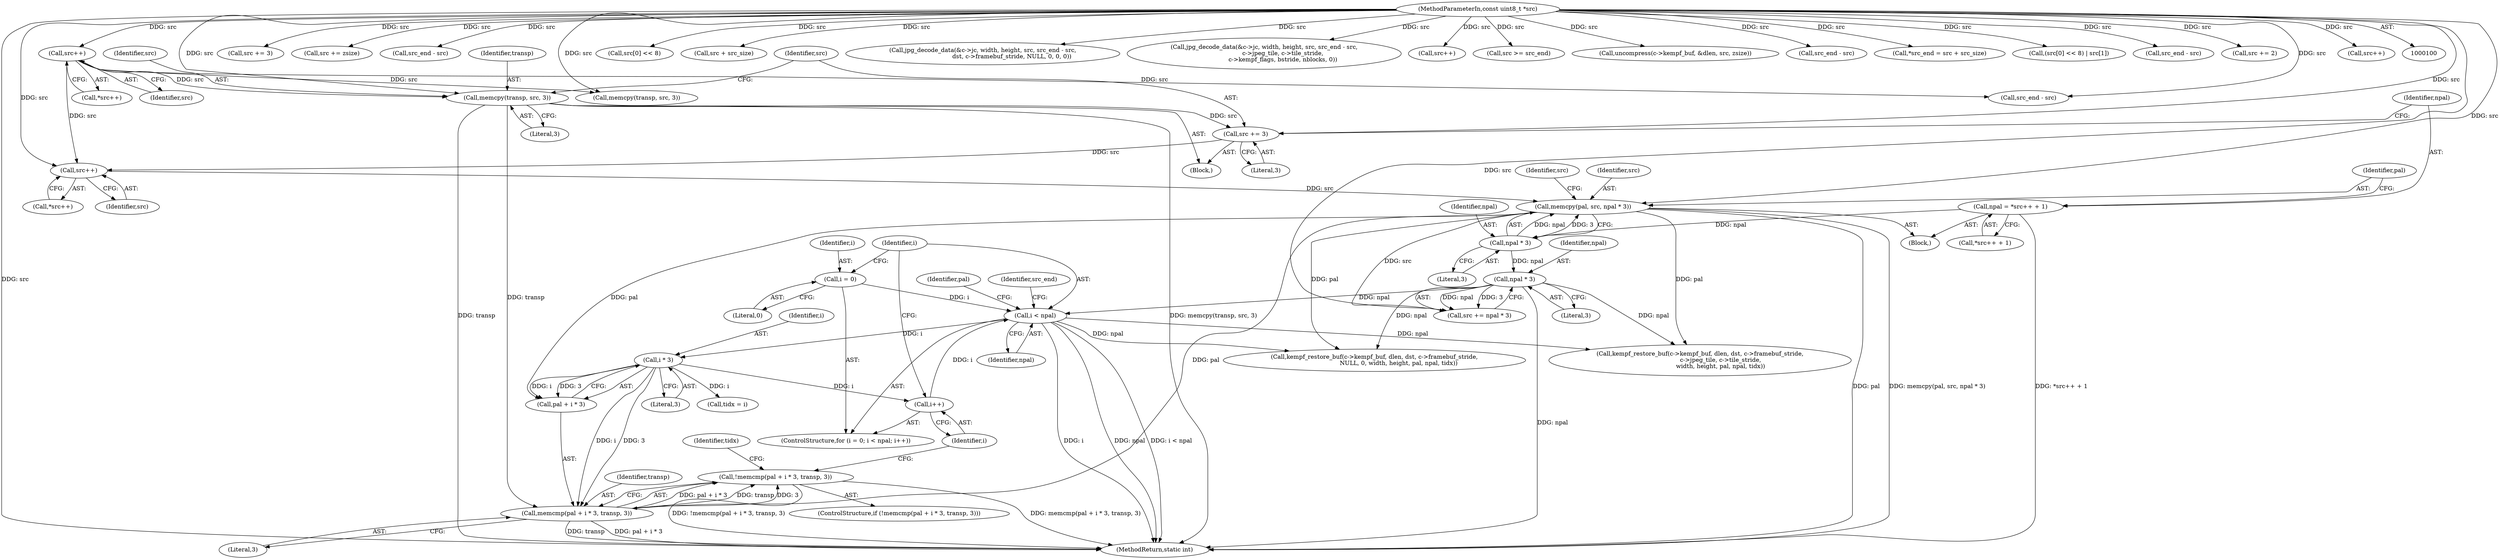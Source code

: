 digraph "0_FFmpeg_2960576378d17d71cc8dccc926352ce568b5eec1@API" {
"1000336" [label="(Call,!memcmp(pal + i * 3, transp, 3))"];
"1000337" [label="(Call,memcmp(pal + i * 3, transp, 3))"];
"1000309" [label="(Call,memcpy(pal, src, npal * 3))"];
"1000306" [label="(Call,src++)"];
"1000299" [label="(Call,src += 3)"];
"1000295" [label="(Call,memcpy(transp, src, 3))"];
"1000210" [label="(Call,src++)"];
"1000104" [label="(MethodParameterIn,const uint8_t *src)"];
"1000312" [label="(Call,npal * 3)"];
"1000302" [label="(Call,npal = *src++ + 1)"];
"1000340" [label="(Call,i * 3)"];
"1000329" [label="(Call,i < npal)"];
"1000332" [label="(Call,i++)"];
"1000326" [label="(Call,i = 0)"];
"1000317" [label="(Call,npal * 3)"];
"1000335" [label="(ControlStructure,if (!memcmp(pal + i * 3, transp, 3)))"];
"1000227" [label="(Call,src += 3)"];
"1000311" [label="(Identifier,src)"];
"1000296" [label="(Identifier,transp)"];
"1000210" [label="(Call,src++)"];
"1000104" [label="(MethodParameterIn,const uint8_t *src)"];
"1000398" [label="(Call,src += zsize)"];
"1000302" [label="(Call,npal = *src++ + 1)"];
"1000343" [label="(Identifier,transp)"];
"1000538" [label="(Call,src_end - src)"];
"1000297" [label="(Identifier,src)"];
"1000315" [label="(Call,src += npal * 3)"];
"1000328" [label="(Literal,0)"];
"1000342" [label="(Literal,3)"];
"1000223" [label="(Call,memcpy(transp, src, 3))"];
"1000336" [label="(Call,!memcmp(pal + i * 3, transp, 3))"];
"1000361" [label="(Call,src[0] << 8)"];
"1000314" [label="(Literal,3)"];
"1000316" [label="(Identifier,src)"];
"1000306" [label="(Call,src++)"];
"1000337" [label="(Call,memcmp(pal + i * 3, transp, 3))"];
"1000303" [label="(Identifier,npal)"];
"1000123" [label="(Call,src + src_size)"];
"1000279" [label="(Call,src_end - src)"];
"1000300" [label="(Identifier,src)"];
"1000553" [label="(Call,kempf_restore_buf(c->kempf_buf, dlen, dst, c->framebuf_stride,\n                      c->jpeg_tile, c->tile_stride,\n                      width, height, pal, npal, tidx))"];
"1000271" [label="(Call,jpg_decode_data(&c->jc, width, height, src, src_end - src,\n                               dst, c->framebuf_stride, NULL, 0, 0, 0))"];
"1000304" [label="(Call,*src++ + 1)"];
"1000310" [label="(Identifier,pal)"];
"1000339" [label="(Identifier,pal)"];
"1000353" [label="(Identifier,src_end)"];
"1000347" [label="(Identifier,tidx)"];
"1000298" [label="(Literal,3)"];
"1000346" [label="(Call,tidx = i)"];
"1000317" [label="(Call,npal * 3)"];
"1000106" [label="(Block,)"];
"1000312" [label="(Call,npal * 3)"];
"1000209" [label="(Call,*src++)"];
"1000330" [label="(Identifier,i)"];
"1000530" [label="(Call,jpg_decode_data(&c->jc, width, height, src, src_end - src,\n                    c->jpeg_tile, c->tile_stride,\n                    c->kempf_flags, bstride, nblocks, 0))"];
"1000319" [label="(Literal,3)"];
"1000295" [label="(Call,memcpy(transp, src, 3))"];
"1000333" [label="(Identifier,i)"];
"1000428" [label="(Call,src++)"];
"1000477" [label="(Call,src >= src_end)"];
"1000340" [label="(Call,i * 3)"];
"1000344" [label="(Literal,3)"];
"1000309" [label="(Call,memcpy(pal, src, npal * 3))"];
"1000211" [label="(Identifier,src)"];
"1000299" [label="(Call,src += 3)"];
"1000386" [label="(Call,uncompress(c->kempf_buf, &dlen, src, zsize))"];
"1000325" [label="(ControlStructure,for (i = 0; i < npal; i++))"];
"1000318" [label="(Identifier,npal)"];
"1000374" [label="(Call,src_end - src)"];
"1000301" [label="(Literal,3)"];
"1000307" [label="(Identifier,src)"];
"1000341" [label="(Identifier,i)"];
"1000121" [label="(Call,*src_end = src + src_size)"];
"1000332" [label="(Call,i++)"];
"1000360" [label="(Call,(src[0] << 8) | src[1])"];
"1000338" [label="(Call,pal + i * 3)"];
"1000352" [label="(Call,src_end - src)"];
"1000369" [label="(Call,src += 2)"];
"1000294" [label="(Block,)"];
"1000575" [label="(MethodReturn,static int)"];
"1000313" [label="(Identifier,npal)"];
"1000329" [label="(Call,i < npal)"];
"1000406" [label="(Call,kempf_restore_buf(c->kempf_buf, dlen, dst, c->framebuf_stride,\n                          NULL, 0, width, height, pal, npal, tidx))"];
"1000331" [label="(Identifier,npal)"];
"1000305" [label="(Call,*src++)"];
"1000327" [label="(Identifier,i)"];
"1000326" [label="(Call,i = 0)"];
"1000485" [label="(Call,src++)"];
"1000336" -> "1000335"  [label="AST: "];
"1000336" -> "1000337"  [label="CFG: "];
"1000337" -> "1000336"  [label="AST: "];
"1000347" -> "1000336"  [label="CFG: "];
"1000333" -> "1000336"  [label="CFG: "];
"1000336" -> "1000575"  [label="DDG: !memcmp(pal + i * 3, transp, 3)"];
"1000336" -> "1000575"  [label="DDG: memcmp(pal + i * 3, transp, 3)"];
"1000337" -> "1000336"  [label="DDG: pal + i * 3"];
"1000337" -> "1000336"  [label="DDG: transp"];
"1000337" -> "1000336"  [label="DDG: 3"];
"1000337" -> "1000344"  [label="CFG: "];
"1000338" -> "1000337"  [label="AST: "];
"1000343" -> "1000337"  [label="AST: "];
"1000344" -> "1000337"  [label="AST: "];
"1000337" -> "1000575"  [label="DDG: transp"];
"1000337" -> "1000575"  [label="DDG: pal + i * 3"];
"1000309" -> "1000337"  [label="DDG: pal"];
"1000340" -> "1000337"  [label="DDG: i"];
"1000340" -> "1000337"  [label="DDG: 3"];
"1000295" -> "1000337"  [label="DDG: transp"];
"1000309" -> "1000106"  [label="AST: "];
"1000309" -> "1000312"  [label="CFG: "];
"1000310" -> "1000309"  [label="AST: "];
"1000311" -> "1000309"  [label="AST: "];
"1000312" -> "1000309"  [label="AST: "];
"1000316" -> "1000309"  [label="CFG: "];
"1000309" -> "1000575"  [label="DDG: pal"];
"1000309" -> "1000575"  [label="DDG: memcpy(pal, src, npal * 3)"];
"1000306" -> "1000309"  [label="DDG: src"];
"1000104" -> "1000309"  [label="DDG: src"];
"1000312" -> "1000309"  [label="DDG: npal"];
"1000312" -> "1000309"  [label="DDG: 3"];
"1000309" -> "1000315"  [label="DDG: src"];
"1000309" -> "1000338"  [label="DDG: pal"];
"1000309" -> "1000406"  [label="DDG: pal"];
"1000309" -> "1000553"  [label="DDG: pal"];
"1000306" -> "1000305"  [label="AST: "];
"1000306" -> "1000307"  [label="CFG: "];
"1000307" -> "1000306"  [label="AST: "];
"1000305" -> "1000306"  [label="CFG: "];
"1000299" -> "1000306"  [label="DDG: src"];
"1000210" -> "1000306"  [label="DDG: src"];
"1000104" -> "1000306"  [label="DDG: src"];
"1000299" -> "1000294"  [label="AST: "];
"1000299" -> "1000301"  [label="CFG: "];
"1000300" -> "1000299"  [label="AST: "];
"1000301" -> "1000299"  [label="AST: "];
"1000303" -> "1000299"  [label="CFG: "];
"1000295" -> "1000299"  [label="DDG: src"];
"1000104" -> "1000299"  [label="DDG: src"];
"1000295" -> "1000294"  [label="AST: "];
"1000295" -> "1000298"  [label="CFG: "];
"1000296" -> "1000295"  [label="AST: "];
"1000297" -> "1000295"  [label="AST: "];
"1000298" -> "1000295"  [label="AST: "];
"1000300" -> "1000295"  [label="CFG: "];
"1000295" -> "1000575"  [label="DDG: transp"];
"1000295" -> "1000575"  [label="DDG: memcpy(transp, src, 3)"];
"1000210" -> "1000295"  [label="DDG: src"];
"1000104" -> "1000295"  [label="DDG: src"];
"1000210" -> "1000209"  [label="AST: "];
"1000210" -> "1000211"  [label="CFG: "];
"1000211" -> "1000210"  [label="AST: "];
"1000209" -> "1000210"  [label="CFG: "];
"1000104" -> "1000210"  [label="DDG: src"];
"1000210" -> "1000223"  [label="DDG: src"];
"1000210" -> "1000279"  [label="DDG: src"];
"1000104" -> "1000100"  [label="AST: "];
"1000104" -> "1000575"  [label="DDG: src"];
"1000104" -> "1000121"  [label="DDG: src"];
"1000104" -> "1000123"  [label="DDG: src"];
"1000104" -> "1000223"  [label="DDG: src"];
"1000104" -> "1000227"  [label="DDG: src"];
"1000104" -> "1000271"  [label="DDG: src"];
"1000104" -> "1000279"  [label="DDG: src"];
"1000104" -> "1000315"  [label="DDG: src"];
"1000104" -> "1000352"  [label="DDG: src"];
"1000104" -> "1000361"  [label="DDG: src"];
"1000104" -> "1000360"  [label="DDG: src"];
"1000104" -> "1000369"  [label="DDG: src"];
"1000104" -> "1000374"  [label="DDG: src"];
"1000104" -> "1000386"  [label="DDG: src"];
"1000104" -> "1000398"  [label="DDG: src"];
"1000104" -> "1000428"  [label="DDG: src"];
"1000104" -> "1000477"  [label="DDG: src"];
"1000104" -> "1000485"  [label="DDG: src"];
"1000104" -> "1000530"  [label="DDG: src"];
"1000104" -> "1000538"  [label="DDG: src"];
"1000312" -> "1000314"  [label="CFG: "];
"1000313" -> "1000312"  [label="AST: "];
"1000314" -> "1000312"  [label="AST: "];
"1000302" -> "1000312"  [label="DDG: npal"];
"1000312" -> "1000317"  [label="DDG: npal"];
"1000302" -> "1000106"  [label="AST: "];
"1000302" -> "1000304"  [label="CFG: "];
"1000303" -> "1000302"  [label="AST: "];
"1000304" -> "1000302"  [label="AST: "];
"1000310" -> "1000302"  [label="CFG: "];
"1000302" -> "1000575"  [label="DDG: *src++ + 1"];
"1000340" -> "1000338"  [label="AST: "];
"1000340" -> "1000342"  [label="CFG: "];
"1000341" -> "1000340"  [label="AST: "];
"1000342" -> "1000340"  [label="AST: "];
"1000338" -> "1000340"  [label="CFG: "];
"1000340" -> "1000332"  [label="DDG: i"];
"1000340" -> "1000338"  [label="DDG: i"];
"1000340" -> "1000338"  [label="DDG: 3"];
"1000329" -> "1000340"  [label="DDG: i"];
"1000340" -> "1000346"  [label="DDG: i"];
"1000329" -> "1000325"  [label="AST: "];
"1000329" -> "1000331"  [label="CFG: "];
"1000330" -> "1000329"  [label="AST: "];
"1000331" -> "1000329"  [label="AST: "];
"1000339" -> "1000329"  [label="CFG: "];
"1000353" -> "1000329"  [label="CFG: "];
"1000329" -> "1000575"  [label="DDG: npal"];
"1000329" -> "1000575"  [label="DDG: i < npal"];
"1000329" -> "1000575"  [label="DDG: i"];
"1000332" -> "1000329"  [label="DDG: i"];
"1000326" -> "1000329"  [label="DDG: i"];
"1000317" -> "1000329"  [label="DDG: npal"];
"1000329" -> "1000406"  [label="DDG: npal"];
"1000329" -> "1000553"  [label="DDG: npal"];
"1000332" -> "1000325"  [label="AST: "];
"1000332" -> "1000333"  [label="CFG: "];
"1000333" -> "1000332"  [label="AST: "];
"1000330" -> "1000332"  [label="CFG: "];
"1000326" -> "1000325"  [label="AST: "];
"1000326" -> "1000328"  [label="CFG: "];
"1000327" -> "1000326"  [label="AST: "];
"1000328" -> "1000326"  [label="AST: "];
"1000330" -> "1000326"  [label="CFG: "];
"1000317" -> "1000315"  [label="AST: "];
"1000317" -> "1000319"  [label="CFG: "];
"1000318" -> "1000317"  [label="AST: "];
"1000319" -> "1000317"  [label="AST: "];
"1000315" -> "1000317"  [label="CFG: "];
"1000317" -> "1000575"  [label="DDG: npal"];
"1000317" -> "1000315"  [label="DDG: npal"];
"1000317" -> "1000315"  [label="DDG: 3"];
"1000317" -> "1000406"  [label="DDG: npal"];
"1000317" -> "1000553"  [label="DDG: npal"];
}
